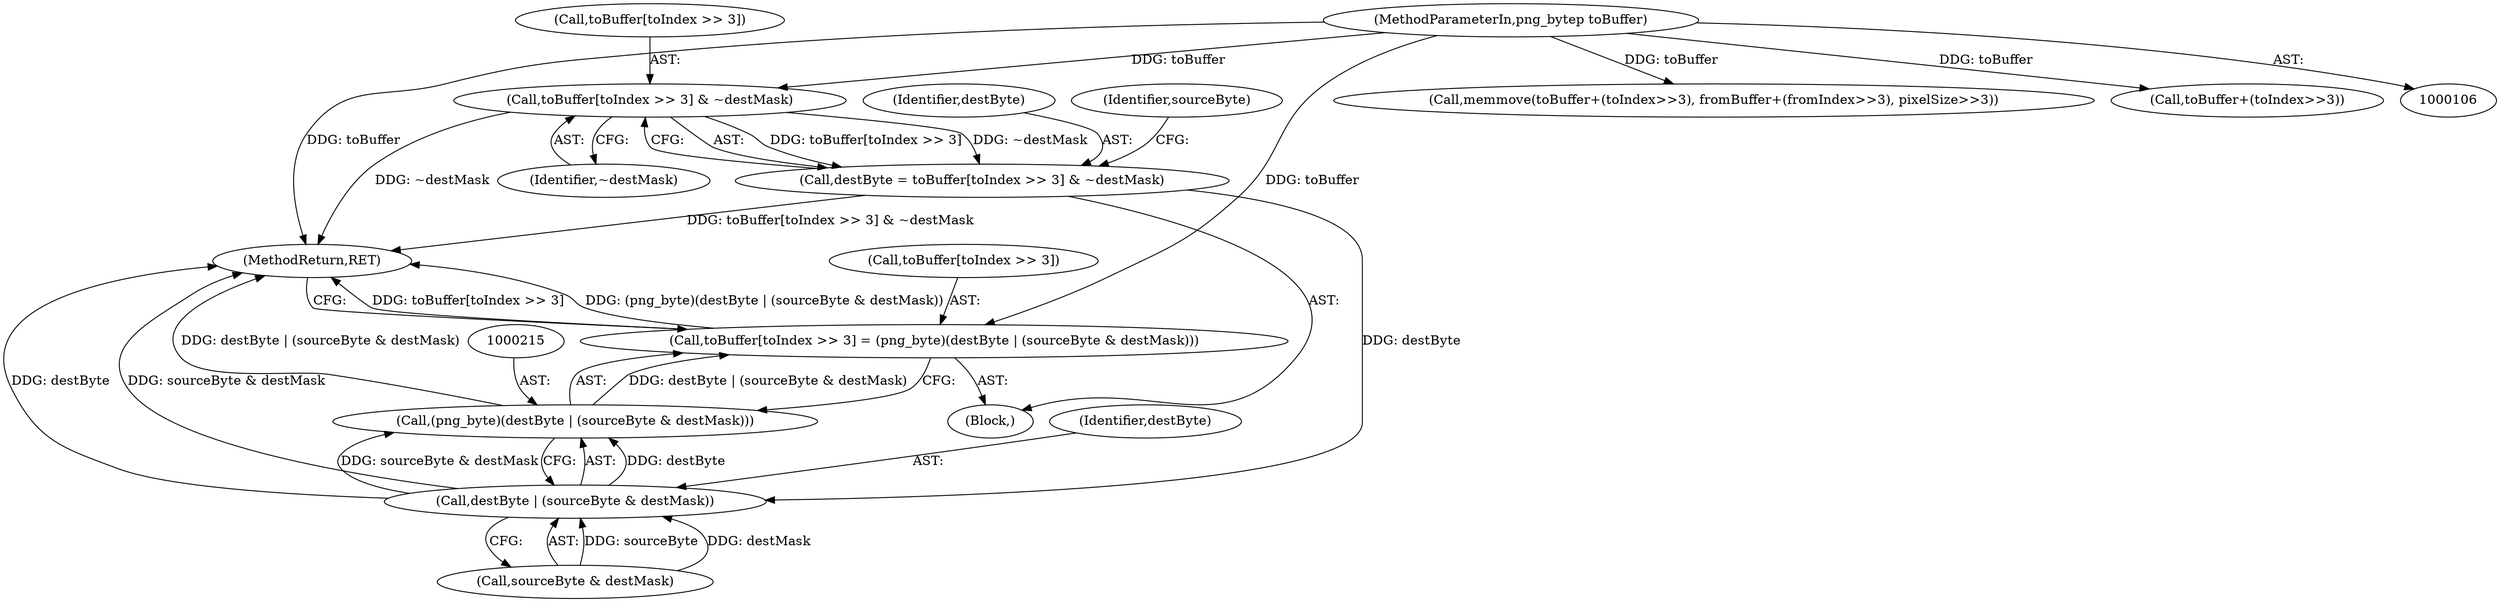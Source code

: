 digraph "0_Android_9d4853418ab2f754c2b63e091c29c5529b8b86ca_119@array" {
"1000149" [label="(Call,toBuffer[toIndex >> 3] & ~destMask)"];
"1000107" [label="(MethodParameterIn,png_bytep toBuffer)"];
"1000147" [label="(Call,destByte = toBuffer[toIndex >> 3] & ~destMask)"];
"1000216" [label="(Call,destByte | (sourceByte & destMask))"];
"1000214" [label="(Call,(png_byte)(destByte | (sourceByte & destMask)))"];
"1000208" [label="(Call,toBuffer[toIndex >> 3] = (png_byte)(destByte | (sourceByte & destMask)))"];
"1000148" [label="(Identifier,destByte)"];
"1000218" [label="(Call,sourceByte & destMask)"];
"1000149" [label="(Call,toBuffer[toIndex >> 3] & ~destMask)"];
"1000155" [label="(Identifier,~destMask)"];
"1000150" [label="(Call,toBuffer[toIndex >> 3])"];
"1000222" [label="(Call,memmove(toBuffer+(toIndex>>3), fromBuffer+(fromIndex>>3), pixelSize>>3))"];
"1000107" [label="(MethodParameterIn,png_bytep toBuffer)"];
"1000214" [label="(Call,(png_byte)(destByte | (sourceByte & destMask)))"];
"1000217" [label="(Identifier,destByte)"];
"1000209" [label="(Call,toBuffer[toIndex >> 3])"];
"1000158" [label="(Identifier,sourceByte)"];
"1000208" [label="(Call,toBuffer[toIndex >> 3] = (png_byte)(destByte | (sourceByte & destMask)))"];
"1000124" [label="(Block,)"];
"1000236" [label="(MethodReturn,RET)"];
"1000147" [label="(Call,destByte = toBuffer[toIndex >> 3] & ~destMask)"];
"1000216" [label="(Call,destByte | (sourceByte & destMask))"];
"1000223" [label="(Call,toBuffer+(toIndex>>3))"];
"1000149" -> "1000147"  [label="AST: "];
"1000149" -> "1000155"  [label="CFG: "];
"1000150" -> "1000149"  [label="AST: "];
"1000155" -> "1000149"  [label="AST: "];
"1000147" -> "1000149"  [label="CFG: "];
"1000149" -> "1000236"  [label="DDG: ~destMask"];
"1000149" -> "1000147"  [label="DDG: toBuffer[toIndex >> 3]"];
"1000149" -> "1000147"  [label="DDG: ~destMask"];
"1000107" -> "1000149"  [label="DDG: toBuffer"];
"1000107" -> "1000106"  [label="AST: "];
"1000107" -> "1000236"  [label="DDG: toBuffer"];
"1000107" -> "1000208"  [label="DDG: toBuffer"];
"1000107" -> "1000222"  [label="DDG: toBuffer"];
"1000107" -> "1000223"  [label="DDG: toBuffer"];
"1000147" -> "1000124"  [label="AST: "];
"1000148" -> "1000147"  [label="AST: "];
"1000158" -> "1000147"  [label="CFG: "];
"1000147" -> "1000236"  [label="DDG: toBuffer[toIndex >> 3] & ~destMask"];
"1000147" -> "1000216"  [label="DDG: destByte"];
"1000216" -> "1000214"  [label="AST: "];
"1000216" -> "1000218"  [label="CFG: "];
"1000217" -> "1000216"  [label="AST: "];
"1000218" -> "1000216"  [label="AST: "];
"1000214" -> "1000216"  [label="CFG: "];
"1000216" -> "1000236"  [label="DDG: destByte"];
"1000216" -> "1000236"  [label="DDG: sourceByte & destMask"];
"1000216" -> "1000214"  [label="DDG: destByte"];
"1000216" -> "1000214"  [label="DDG: sourceByte & destMask"];
"1000218" -> "1000216"  [label="DDG: sourceByte"];
"1000218" -> "1000216"  [label="DDG: destMask"];
"1000214" -> "1000208"  [label="AST: "];
"1000215" -> "1000214"  [label="AST: "];
"1000208" -> "1000214"  [label="CFG: "];
"1000214" -> "1000236"  [label="DDG: destByte | (sourceByte & destMask)"];
"1000214" -> "1000208"  [label="DDG: destByte | (sourceByte & destMask)"];
"1000208" -> "1000124"  [label="AST: "];
"1000209" -> "1000208"  [label="AST: "];
"1000236" -> "1000208"  [label="CFG: "];
"1000208" -> "1000236"  [label="DDG: toBuffer[toIndex >> 3]"];
"1000208" -> "1000236"  [label="DDG: (png_byte)(destByte | (sourceByte & destMask))"];
}
